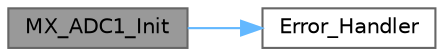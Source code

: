 digraph "MX_ADC1_Init"
{
 // LATEX_PDF_SIZE
  bgcolor="transparent";
  edge [fontname=Helvetica,fontsize=10,labelfontname=Helvetica,labelfontsize=10];
  node [fontname=Helvetica,fontsize=10,shape=box,height=0.2,width=0.4];
  rankdir="LR";
  Node1 [id="Node000001",label="MX_ADC1_Init",height=0.2,width=0.4,color="gray40", fillcolor="grey60", style="filled", fontcolor="black",tooltip=" "];
  Node1 -> Node2 [id="edge1_Node000001_Node000002",color="steelblue1",style="solid",tooltip=" "];
  Node2 [id="Node000002",label="Error_Handler",height=0.2,width=0.4,color="grey40", fillcolor="white", style="filled",URL="$main_8c.html#a1730ffe1e560465665eb47d9264826f9",tooltip="This function is executed in case of error occurrence."];
}
